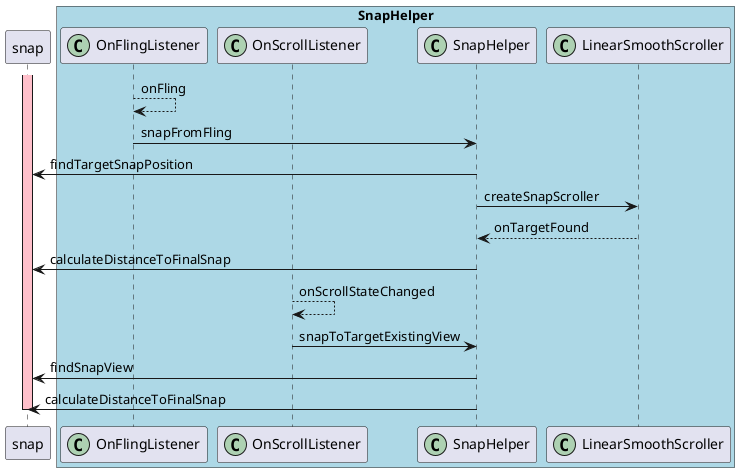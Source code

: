 @startuml
activate snap #pink

box "SnapHelper" #lightblue


participant OnFlingListener as fling<< (C,#ADD1B2)  >>
participant OnScrollListener as scroll << (C,#ADD1B2)  >>
participant SnapHelper as snaph << (C,#ADD1B2)  >>

participant LinearSmoothScroller as scroller << (C,#ADD1B2)  >>

end box

fling --> fling : onFling

fling -> snaph : snapFromFling

snaph -> snap : findTargetSnapPosition
snaph -> scroller : createSnapScroller

scroller --> snaph : onTargetFound

snaph -> snap : calculateDistanceToFinalSnap

scroll --> scroll : onScrollStateChanged

scroll -> snaph : snapToTargetExistingView

snaph -> snap : findSnapView

snaph -> snap : calculateDistanceToFinalSnap

deactivate snap
@enduml